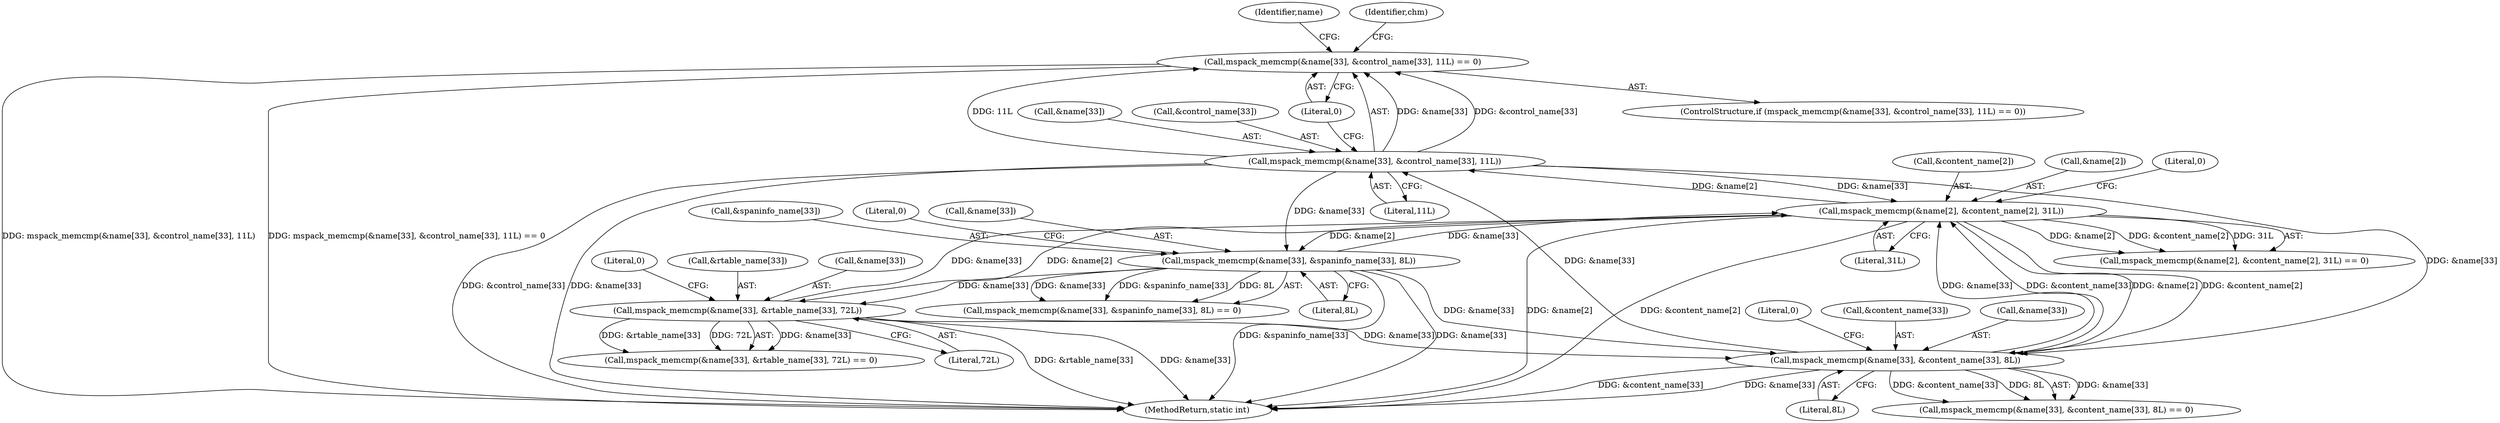 digraph "0_libmspack_8759da8db6ec9e866cb8eb143313f397f925bb4f@API" {
"1000960" [label="(Call,mspack_memcmp(&name[33], &control_name[33], 11L) == 0)"];
"1000961" [label="(Call,mspack_memcmp(&name[33], &control_name[33], 11L))"];
"1000925" [label="(Call,mspack_memcmp(&name[2], &content_name[2], 31L))"];
"1000939" [label="(Call,mspack_memcmp(&name[33], &content_name[33], 8L))"];
"1001005" [label="(Call,mspack_memcmp(&name[33], &rtable_name[33], 72L))"];
"1000983" [label="(Call,mspack_memcmp(&name[33], &spaninfo_name[33], 8L))"];
"1000960" [label="(Call,mspack_memcmp(&name[33], &control_name[33], 11L) == 0)"];
"1001005" [label="(Call,mspack_memcmp(&name[33], &rtable_name[33], 72L))"];
"1000939" [label="(Call,mspack_memcmp(&name[33], &content_name[33], 8L))"];
"1000930" [label="(Call,&content_name[2])"];
"1000934" [label="(Literal,31L)"];
"1001071" [label="(MethodReturn,static int)"];
"1000962" [label="(Call,&name[33])"];
"1001004" [label="(Call,mspack_memcmp(&name[33], &rtable_name[33], 72L) == 0)"];
"1000982" [label="(Call,mspack_memcmp(&name[33], &spaninfo_name[33], 8L) == 0)"];
"1000925" [label="(Call,mspack_memcmp(&name[2], &content_name[2], 31L))"];
"1000938" [label="(Call,mspack_memcmp(&name[33], &content_name[33], 8L) == 0)"];
"1000949" [label="(Literal,0)"];
"1001015" [label="(Literal,0)"];
"1000966" [label="(Call,&control_name[33])"];
"1000961" [label="(Call,mspack_memcmp(&name[33], &control_name[33], 11L))"];
"1000983" [label="(Call,mspack_memcmp(&name[33], &spaninfo_name[33], 8L))"];
"1001010" [label="(Call,&rtable_name[33])"];
"1001006" [label="(Call,&name[33])"];
"1000970" [label="(Literal,11L)"];
"1000944" [label="(Call,&content_name[33])"];
"1000988" [label="(Call,&spaninfo_name[33])"];
"1000924" [label="(Call,mspack_memcmp(&name[2], &content_name[2], 31L) == 0)"];
"1000959" [label="(ControlStructure,if (mspack_memcmp(&name[33], &control_name[33], 11L) == 0))"];
"1000926" [label="(Call,&name[2])"];
"1000940" [label="(Call,&name[33])"];
"1000948" [label="(Literal,8L)"];
"1000986" [label="(Identifier,name)"];
"1000976" [label="(Identifier,chm)"];
"1000992" [label="(Literal,8L)"];
"1000935" [label="(Literal,0)"];
"1001014" [label="(Literal,72L)"];
"1000971" [label="(Literal,0)"];
"1000993" [label="(Literal,0)"];
"1000984" [label="(Call,&name[33])"];
"1000960" -> "1000959"  [label="AST: "];
"1000960" -> "1000971"  [label="CFG: "];
"1000961" -> "1000960"  [label="AST: "];
"1000971" -> "1000960"  [label="AST: "];
"1000976" -> "1000960"  [label="CFG: "];
"1000986" -> "1000960"  [label="CFG: "];
"1000960" -> "1001071"  [label="DDG: mspack_memcmp(&name[33], &control_name[33], 11L)"];
"1000960" -> "1001071"  [label="DDG: mspack_memcmp(&name[33], &control_name[33], 11L) == 0"];
"1000961" -> "1000960"  [label="DDG: &name[33]"];
"1000961" -> "1000960"  [label="DDG: &control_name[33]"];
"1000961" -> "1000960"  [label="DDG: 11L"];
"1000961" -> "1000970"  [label="CFG: "];
"1000962" -> "1000961"  [label="AST: "];
"1000966" -> "1000961"  [label="AST: "];
"1000970" -> "1000961"  [label="AST: "];
"1000971" -> "1000961"  [label="CFG: "];
"1000961" -> "1001071"  [label="DDG: &name[33]"];
"1000961" -> "1001071"  [label="DDG: &control_name[33]"];
"1000961" -> "1000925"  [label="DDG: &name[33]"];
"1000961" -> "1000939"  [label="DDG: &name[33]"];
"1000925" -> "1000961"  [label="DDG: &name[2]"];
"1000939" -> "1000961"  [label="DDG: &name[33]"];
"1000961" -> "1000983"  [label="DDG: &name[33]"];
"1000925" -> "1000924"  [label="AST: "];
"1000925" -> "1000934"  [label="CFG: "];
"1000926" -> "1000925"  [label="AST: "];
"1000930" -> "1000925"  [label="AST: "];
"1000934" -> "1000925"  [label="AST: "];
"1000935" -> "1000925"  [label="CFG: "];
"1000925" -> "1001071"  [label="DDG: &name[2]"];
"1000925" -> "1001071"  [label="DDG: &content_name[2]"];
"1000925" -> "1000924"  [label="DDG: &name[2]"];
"1000925" -> "1000924"  [label="DDG: &content_name[2]"];
"1000925" -> "1000924"  [label="DDG: 31L"];
"1000939" -> "1000925"  [label="DDG: &name[33]"];
"1000939" -> "1000925"  [label="DDG: &content_name[33]"];
"1001005" -> "1000925"  [label="DDG: &name[33]"];
"1000983" -> "1000925"  [label="DDG: &name[33]"];
"1000925" -> "1000939"  [label="DDG: &name[2]"];
"1000925" -> "1000939"  [label="DDG: &content_name[2]"];
"1000925" -> "1000983"  [label="DDG: &name[2]"];
"1000925" -> "1001005"  [label="DDG: &name[2]"];
"1000939" -> "1000938"  [label="AST: "];
"1000939" -> "1000948"  [label="CFG: "];
"1000940" -> "1000939"  [label="AST: "];
"1000944" -> "1000939"  [label="AST: "];
"1000948" -> "1000939"  [label="AST: "];
"1000949" -> "1000939"  [label="CFG: "];
"1000939" -> "1001071"  [label="DDG: &name[33]"];
"1000939" -> "1001071"  [label="DDG: &content_name[33]"];
"1000939" -> "1000938"  [label="DDG: &name[33]"];
"1000939" -> "1000938"  [label="DDG: &content_name[33]"];
"1000939" -> "1000938"  [label="DDG: 8L"];
"1001005" -> "1000939"  [label="DDG: &name[33]"];
"1000983" -> "1000939"  [label="DDG: &name[33]"];
"1001005" -> "1001004"  [label="AST: "];
"1001005" -> "1001014"  [label="CFG: "];
"1001006" -> "1001005"  [label="AST: "];
"1001010" -> "1001005"  [label="AST: "];
"1001014" -> "1001005"  [label="AST: "];
"1001015" -> "1001005"  [label="CFG: "];
"1001005" -> "1001071"  [label="DDG: &name[33]"];
"1001005" -> "1001071"  [label="DDG: &rtable_name[33]"];
"1001005" -> "1001004"  [label="DDG: &name[33]"];
"1001005" -> "1001004"  [label="DDG: &rtable_name[33]"];
"1001005" -> "1001004"  [label="DDG: 72L"];
"1000983" -> "1001005"  [label="DDG: &name[33]"];
"1000983" -> "1000982"  [label="AST: "];
"1000983" -> "1000992"  [label="CFG: "];
"1000984" -> "1000983"  [label="AST: "];
"1000988" -> "1000983"  [label="AST: "];
"1000992" -> "1000983"  [label="AST: "];
"1000993" -> "1000983"  [label="CFG: "];
"1000983" -> "1001071"  [label="DDG: &name[33]"];
"1000983" -> "1001071"  [label="DDG: &spaninfo_name[33]"];
"1000983" -> "1000982"  [label="DDG: &name[33]"];
"1000983" -> "1000982"  [label="DDG: &spaninfo_name[33]"];
"1000983" -> "1000982"  [label="DDG: 8L"];
}
